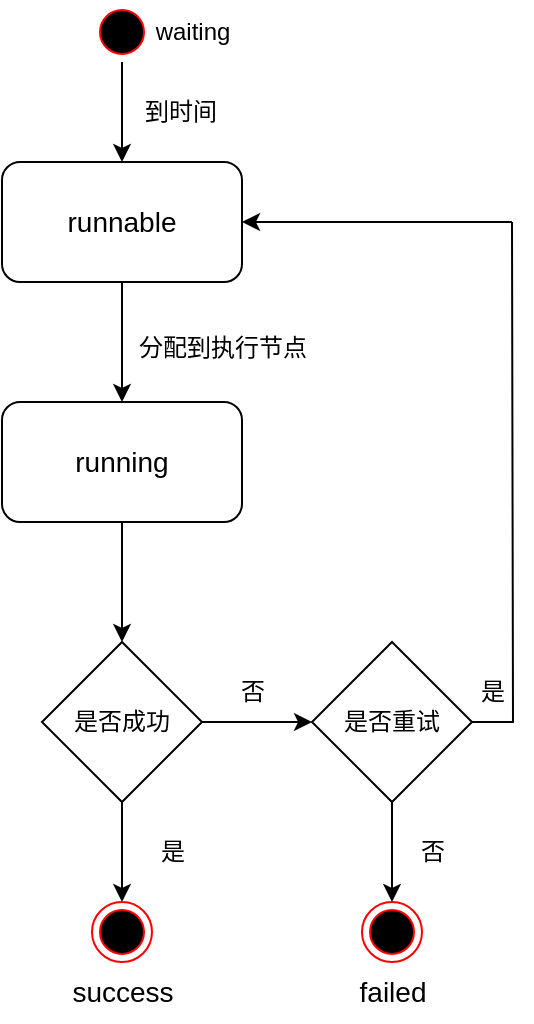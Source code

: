 <mxfile version="22.0.1" type="github">
  <diagram name="第 1 页" id="2xDWMr0NoB1iiFJtD1Cg">
    <mxGraphModel dx="1562" dy="822" grid="1" gridSize="10" guides="1" tooltips="1" connect="1" arrows="1" fold="1" page="1" pageScale="1" pageWidth="827" pageHeight="1169" math="0" shadow="0">
      <root>
        <mxCell id="0" />
        <mxCell id="1" parent="0" />
        <mxCell id="tVHh6d2b_askaIS4fx6A-5" style="edgeStyle=orthogonalEdgeStyle;rounded=0;orthogonalLoop=1;jettySize=auto;html=1;entryX=0.5;entryY=0;entryDx=0;entryDy=0;" parent="1" source="tVHh6d2b_askaIS4fx6A-1" target="tVHh6d2b_askaIS4fx6A-3" edge="1">
          <mxGeometry relative="1" as="geometry" />
        </mxCell>
        <mxCell id="tVHh6d2b_askaIS4fx6A-1" value="" style="ellipse;html=1;shape=startState;fillColor=#000000;strokeColor=#ff0000;" parent="1" vertex="1">
          <mxGeometry x="370" y="60" width="30" height="30" as="geometry" />
        </mxCell>
        <mxCell id="tVHh6d2b_askaIS4fx6A-8" style="edgeStyle=orthogonalEdgeStyle;rounded=0;orthogonalLoop=1;jettySize=auto;html=1;entryX=0.5;entryY=0;entryDx=0;entryDy=0;" parent="1" source="tVHh6d2b_askaIS4fx6A-3" target="tVHh6d2b_askaIS4fx6A-4" edge="1">
          <mxGeometry relative="1" as="geometry" />
        </mxCell>
        <mxCell id="tVHh6d2b_askaIS4fx6A-24" style="edgeStyle=orthogonalEdgeStyle;rounded=0;orthogonalLoop=1;jettySize=auto;html=1;endArrow=none;endFill=0;startArrow=classic;startFill=1;" parent="1" source="tVHh6d2b_askaIS4fx6A-3" edge="1">
          <mxGeometry relative="1" as="geometry">
            <mxPoint x="580" y="170" as="targetPoint" />
          </mxGeometry>
        </mxCell>
        <mxCell id="tVHh6d2b_askaIS4fx6A-3" value="&lt;font style=&quot;font-size: 14px;&quot;&gt;runnable&lt;/font&gt;" style="rounded=1;whiteSpace=wrap;html=1;" parent="1" vertex="1">
          <mxGeometry x="325" y="140" width="120" height="60" as="geometry" />
        </mxCell>
        <mxCell id="tVHh6d2b_askaIS4fx6A-14" style="edgeStyle=orthogonalEdgeStyle;rounded=0;orthogonalLoop=1;jettySize=auto;html=1;entryX=0.5;entryY=0;entryDx=0;entryDy=0;" parent="1" source="tVHh6d2b_askaIS4fx6A-4" target="tVHh6d2b_askaIS4fx6A-10" edge="1">
          <mxGeometry relative="1" as="geometry" />
        </mxCell>
        <mxCell id="tVHh6d2b_askaIS4fx6A-4" value="&lt;font style=&quot;font-size: 14px;&quot;&gt;running&lt;/font&gt;" style="rounded=1;whiteSpace=wrap;html=1;" parent="1" vertex="1">
          <mxGeometry x="325" y="260" width="120" height="60" as="geometry" />
        </mxCell>
        <mxCell id="tVHh6d2b_askaIS4fx6A-6" value="waiting" style="text;html=1;align=center;verticalAlign=middle;resizable=0;points=[];autosize=1;strokeColor=none;fillColor=none;" parent="1" vertex="1">
          <mxGeometry x="390" y="60" width="60" height="30" as="geometry" />
        </mxCell>
        <mxCell id="tVHh6d2b_askaIS4fx6A-7" value="到时间" style="text;html=1;align=center;verticalAlign=middle;resizable=0;points=[];autosize=1;strokeColor=none;fillColor=none;" parent="1" vertex="1">
          <mxGeometry x="384" y="100" width="60" height="30" as="geometry" />
        </mxCell>
        <mxCell id="tVHh6d2b_askaIS4fx6A-9" value="分配到执行节点" style="text;html=1;align=center;verticalAlign=middle;resizable=0;points=[];autosize=1;strokeColor=none;fillColor=none;" parent="1" vertex="1">
          <mxGeometry x="380" y="218" width="110" height="30" as="geometry" />
        </mxCell>
        <mxCell id="tVHh6d2b_askaIS4fx6A-15" style="edgeStyle=orthogonalEdgeStyle;rounded=0;orthogonalLoop=1;jettySize=auto;html=1;entryX=0.5;entryY=0;entryDx=0;entryDy=0;" parent="1" source="tVHh6d2b_askaIS4fx6A-10" target="tVHh6d2b_askaIS4fx6A-11" edge="1">
          <mxGeometry relative="1" as="geometry" />
        </mxCell>
        <mxCell id="tVHh6d2b_askaIS4fx6A-18" style="edgeStyle=orthogonalEdgeStyle;rounded=0;orthogonalLoop=1;jettySize=auto;html=1;entryX=0;entryY=0.5;entryDx=0;entryDy=0;" parent="1" source="tVHh6d2b_askaIS4fx6A-10" target="tVHh6d2b_askaIS4fx6A-13" edge="1">
          <mxGeometry relative="1" as="geometry" />
        </mxCell>
        <mxCell id="tVHh6d2b_askaIS4fx6A-10" value="&lt;font style=&quot;font-size: 12px;&quot;&gt;是否成功&lt;/font&gt;" style="rhombus;whiteSpace=wrap;html=1;" parent="1" vertex="1">
          <mxGeometry x="345" y="380" width="80" height="80" as="geometry" />
        </mxCell>
        <mxCell id="tVHh6d2b_askaIS4fx6A-11" value="" style="ellipse;html=1;shape=endState;fillColor=#000000;strokeColor=#ff0000;" parent="1" vertex="1">
          <mxGeometry x="370" y="510" width="30" height="30" as="geometry" />
        </mxCell>
        <mxCell id="tVHh6d2b_askaIS4fx6A-21" style="edgeStyle=orthogonalEdgeStyle;rounded=0;orthogonalLoop=1;jettySize=auto;html=1;entryX=0.5;entryY=0;entryDx=0;entryDy=0;" parent="1" source="tVHh6d2b_askaIS4fx6A-13" target="tVHh6d2b_askaIS4fx6A-20" edge="1">
          <mxGeometry relative="1" as="geometry" />
        </mxCell>
        <mxCell id="tVHh6d2b_askaIS4fx6A-23" style="edgeStyle=orthogonalEdgeStyle;rounded=0;orthogonalLoop=1;jettySize=auto;html=1;endArrow=none;endFill=0;" parent="1" source="tVHh6d2b_askaIS4fx6A-13" edge="1">
          <mxGeometry relative="1" as="geometry">
            <mxPoint x="580" y="170" as="targetPoint" />
          </mxGeometry>
        </mxCell>
        <mxCell id="tVHh6d2b_askaIS4fx6A-13" value="&lt;font style=&quot;font-size: 12px;&quot;&gt;是否重试&lt;/font&gt;" style="rhombus;whiteSpace=wrap;html=1;" parent="1" vertex="1">
          <mxGeometry x="480" y="380" width="80" height="80" as="geometry" />
        </mxCell>
        <mxCell id="tVHh6d2b_askaIS4fx6A-16" value="是" style="text;html=1;align=center;verticalAlign=middle;resizable=0;points=[];autosize=1;strokeColor=none;fillColor=none;" parent="1" vertex="1">
          <mxGeometry x="390" y="470" width="40" height="30" as="geometry" />
        </mxCell>
        <mxCell id="tVHh6d2b_askaIS4fx6A-17" value="&lt;font style=&quot;font-size: 14px;&quot;&gt;success&lt;/font&gt;" style="text;html=1;align=center;verticalAlign=middle;resizable=0;points=[];autosize=1;strokeColor=none;fillColor=none;" parent="1" vertex="1">
          <mxGeometry x="350" y="540" width="70" height="30" as="geometry" />
        </mxCell>
        <mxCell id="tVHh6d2b_askaIS4fx6A-19" value="否" style="text;html=1;align=center;verticalAlign=middle;resizable=0;points=[];autosize=1;strokeColor=none;fillColor=none;" parent="1" vertex="1">
          <mxGeometry x="430" y="390" width="40" height="30" as="geometry" />
        </mxCell>
        <mxCell id="tVHh6d2b_askaIS4fx6A-20" value="" style="ellipse;html=1;shape=endState;fillColor=#000000;strokeColor=#ff0000;" parent="1" vertex="1">
          <mxGeometry x="505" y="510" width="30" height="30" as="geometry" />
        </mxCell>
        <mxCell id="tVHh6d2b_askaIS4fx6A-22" value="&lt;font style=&quot;font-size: 14px;&quot;&gt;failed&lt;/font&gt;" style="text;html=1;align=center;verticalAlign=middle;resizable=0;points=[];autosize=1;strokeColor=none;fillColor=none;" parent="1" vertex="1">
          <mxGeometry x="490" y="540" width="60" height="30" as="geometry" />
        </mxCell>
        <mxCell id="tVHh6d2b_askaIS4fx6A-25" value="否" style="text;html=1;align=center;verticalAlign=middle;resizable=0;points=[];autosize=1;strokeColor=none;fillColor=none;" parent="1" vertex="1">
          <mxGeometry x="520" y="470" width="40" height="30" as="geometry" />
        </mxCell>
        <mxCell id="tVHh6d2b_askaIS4fx6A-26" value="是" style="text;html=1;align=center;verticalAlign=middle;resizable=0;points=[];autosize=1;strokeColor=none;fillColor=none;" parent="1" vertex="1">
          <mxGeometry x="550" y="390" width="40" height="30" as="geometry" />
        </mxCell>
      </root>
    </mxGraphModel>
  </diagram>
</mxfile>
